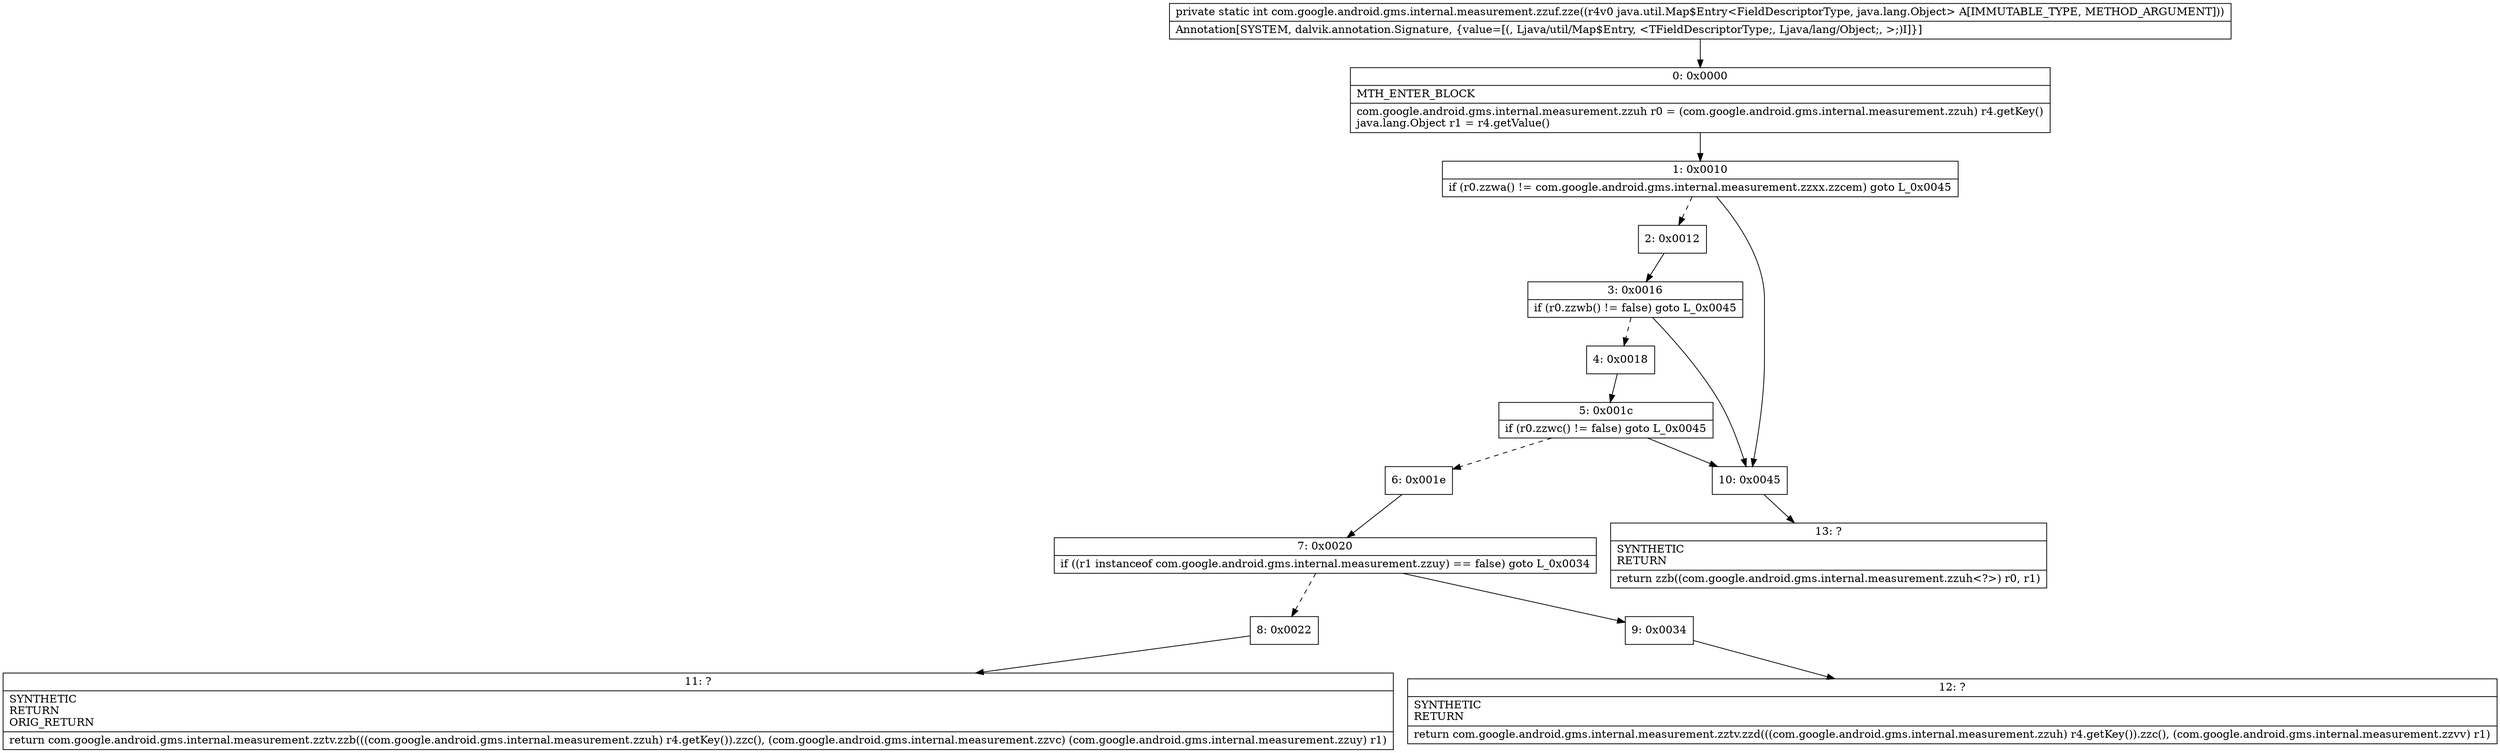 digraph "CFG forcom.google.android.gms.internal.measurement.zzuf.zze(Ljava\/util\/Map$Entry;)I" {
Node_0 [shape=record,label="{0\:\ 0x0000|MTH_ENTER_BLOCK\l|com.google.android.gms.internal.measurement.zzuh r0 = (com.google.android.gms.internal.measurement.zzuh) r4.getKey()\ljava.lang.Object r1 = r4.getValue()\l}"];
Node_1 [shape=record,label="{1\:\ 0x0010|if (r0.zzwa() != com.google.android.gms.internal.measurement.zzxx.zzcem) goto L_0x0045\l}"];
Node_2 [shape=record,label="{2\:\ 0x0012}"];
Node_3 [shape=record,label="{3\:\ 0x0016|if (r0.zzwb() != false) goto L_0x0045\l}"];
Node_4 [shape=record,label="{4\:\ 0x0018}"];
Node_5 [shape=record,label="{5\:\ 0x001c|if (r0.zzwc() != false) goto L_0x0045\l}"];
Node_6 [shape=record,label="{6\:\ 0x001e}"];
Node_7 [shape=record,label="{7\:\ 0x0020|if ((r1 instanceof com.google.android.gms.internal.measurement.zzuy) == false) goto L_0x0034\l}"];
Node_8 [shape=record,label="{8\:\ 0x0022}"];
Node_9 [shape=record,label="{9\:\ 0x0034}"];
Node_10 [shape=record,label="{10\:\ 0x0045}"];
Node_11 [shape=record,label="{11\:\ ?|SYNTHETIC\lRETURN\lORIG_RETURN\l|return com.google.android.gms.internal.measurement.zztv.zzb(((com.google.android.gms.internal.measurement.zzuh) r4.getKey()).zzc(), (com.google.android.gms.internal.measurement.zzvc) (com.google.android.gms.internal.measurement.zzuy) r1)\l}"];
Node_12 [shape=record,label="{12\:\ ?|SYNTHETIC\lRETURN\l|return com.google.android.gms.internal.measurement.zztv.zzd(((com.google.android.gms.internal.measurement.zzuh) r4.getKey()).zzc(), (com.google.android.gms.internal.measurement.zzvv) r1)\l}"];
Node_13 [shape=record,label="{13\:\ ?|SYNTHETIC\lRETURN\l|return zzb((com.google.android.gms.internal.measurement.zzuh\<?\>) r0, r1)\l}"];
MethodNode[shape=record,label="{private static int com.google.android.gms.internal.measurement.zzuf.zze((r4v0 java.util.Map$Entry\<FieldDescriptorType, java.lang.Object\> A[IMMUTABLE_TYPE, METHOD_ARGUMENT]))  | Annotation[SYSTEM, dalvik.annotation.Signature, \{value=[(, Ljava\/util\/Map$Entry, \<TFieldDescriptorType;, Ljava\/lang\/Object;, \>;)I]\}]\l}"];
MethodNode -> Node_0;
Node_0 -> Node_1;
Node_1 -> Node_2[style=dashed];
Node_1 -> Node_10;
Node_2 -> Node_3;
Node_3 -> Node_4[style=dashed];
Node_3 -> Node_10;
Node_4 -> Node_5;
Node_5 -> Node_6[style=dashed];
Node_5 -> Node_10;
Node_6 -> Node_7;
Node_7 -> Node_8[style=dashed];
Node_7 -> Node_9;
Node_8 -> Node_11;
Node_9 -> Node_12;
Node_10 -> Node_13;
}


